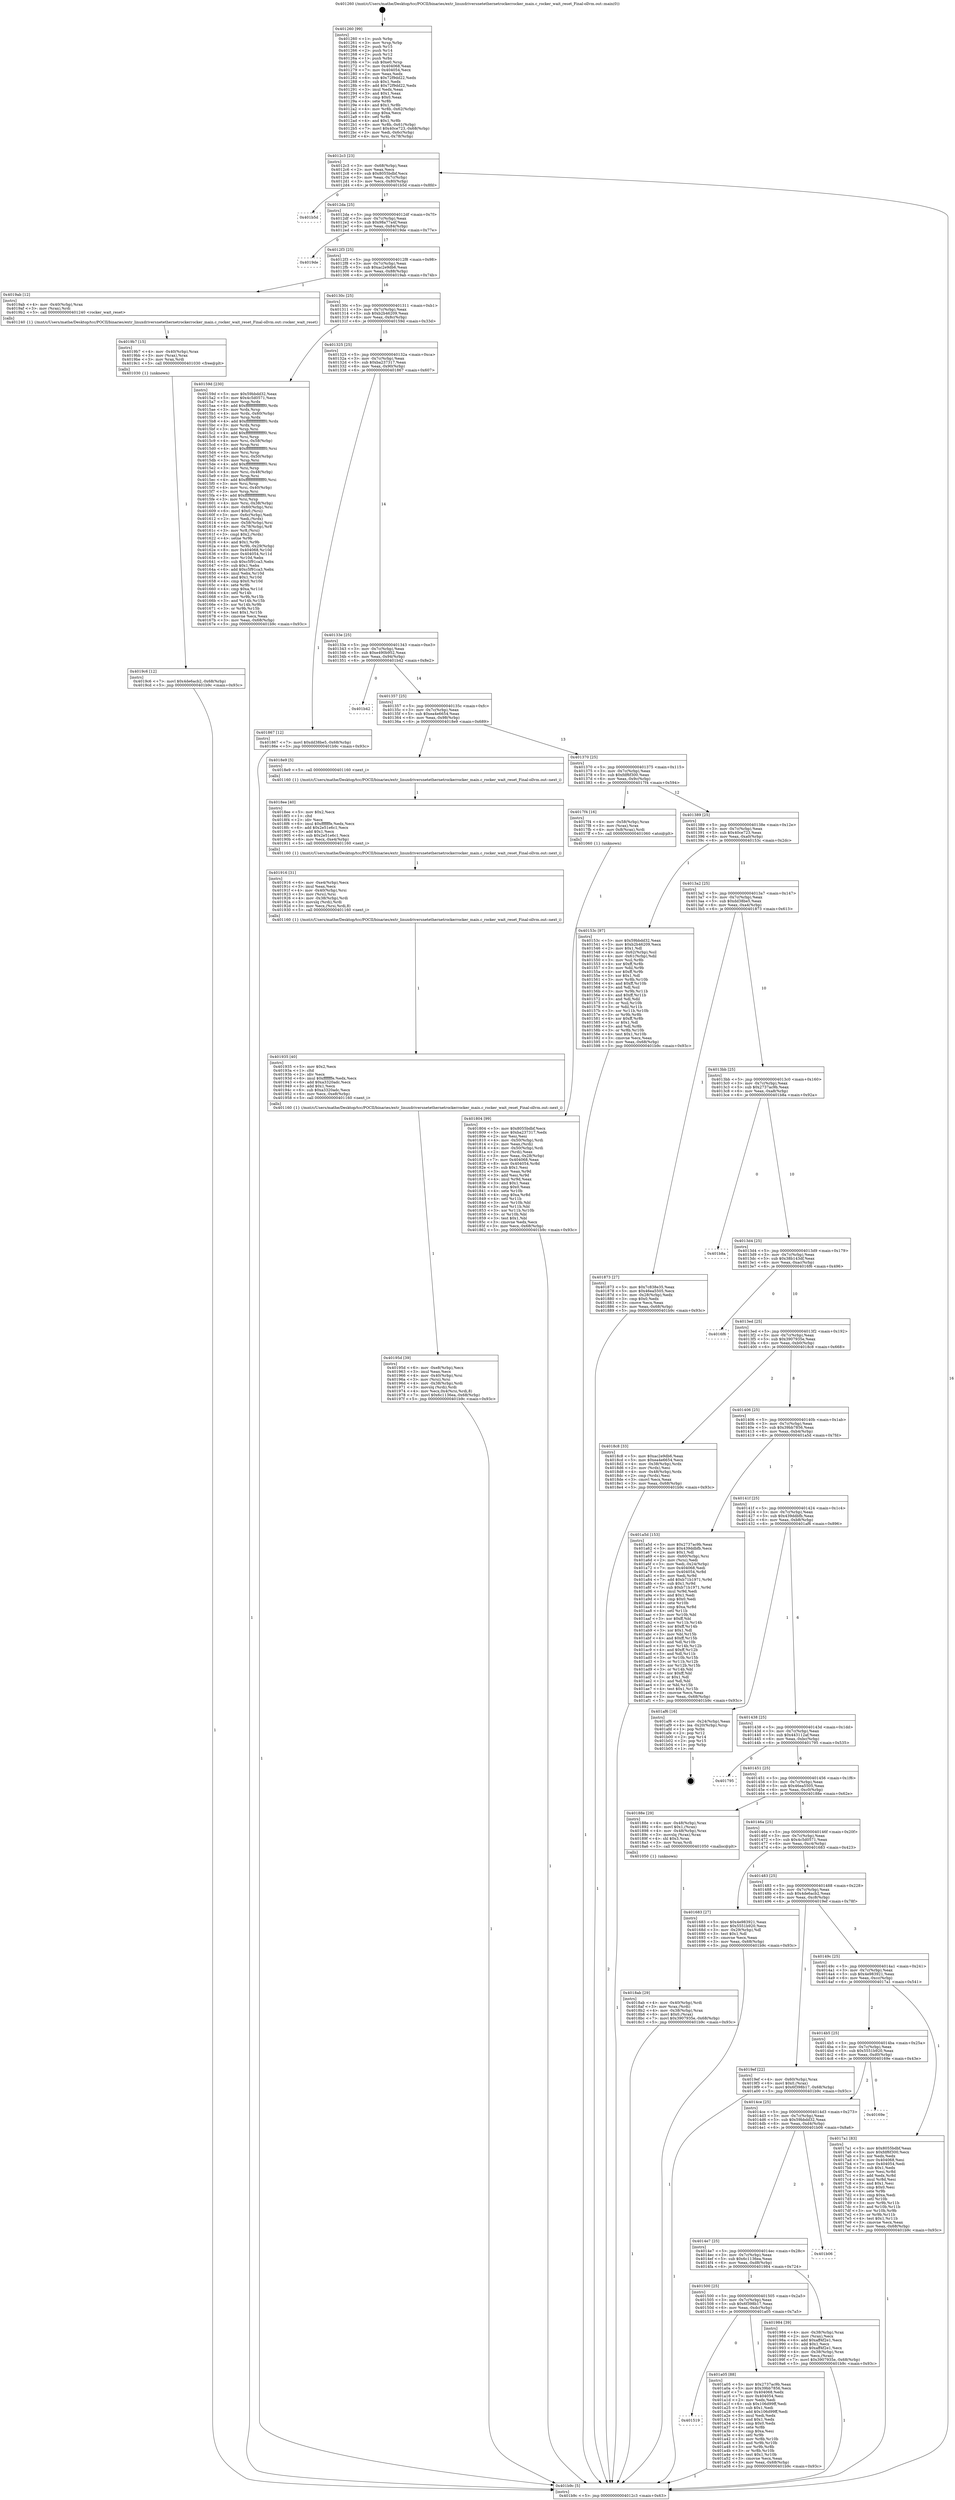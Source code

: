 digraph "0x401260" {
  label = "0x401260 (/mnt/c/Users/mathe/Desktop/tcc/POCII/binaries/extr_linuxdriversnetethernetrockerrocker_main.c_rocker_wait_reset_Final-ollvm.out::main(0))"
  labelloc = "t"
  node[shape=record]

  Entry [label="",width=0.3,height=0.3,shape=circle,fillcolor=black,style=filled]
  "0x4012c3" [label="{
     0x4012c3 [23]\l
     | [instrs]\l
     &nbsp;&nbsp;0x4012c3 \<+3\>: mov -0x68(%rbp),%eax\l
     &nbsp;&nbsp;0x4012c6 \<+2\>: mov %eax,%ecx\l
     &nbsp;&nbsp;0x4012c8 \<+6\>: sub $0x8055bdbf,%ecx\l
     &nbsp;&nbsp;0x4012ce \<+3\>: mov %eax,-0x7c(%rbp)\l
     &nbsp;&nbsp;0x4012d1 \<+3\>: mov %ecx,-0x80(%rbp)\l
     &nbsp;&nbsp;0x4012d4 \<+6\>: je 0000000000401b5d \<main+0x8fd\>\l
  }"]
  "0x401b5d" [label="{
     0x401b5d\l
  }", style=dashed]
  "0x4012da" [label="{
     0x4012da [25]\l
     | [instrs]\l
     &nbsp;&nbsp;0x4012da \<+5\>: jmp 00000000004012df \<main+0x7f\>\l
     &nbsp;&nbsp;0x4012df \<+3\>: mov -0x7c(%rbp),%eax\l
     &nbsp;&nbsp;0x4012e2 \<+5\>: sub $0x98a77a4f,%eax\l
     &nbsp;&nbsp;0x4012e7 \<+6\>: mov %eax,-0x84(%rbp)\l
     &nbsp;&nbsp;0x4012ed \<+6\>: je 00000000004019de \<main+0x77e\>\l
  }"]
  Exit [label="",width=0.3,height=0.3,shape=circle,fillcolor=black,style=filled,peripheries=2]
  "0x4019de" [label="{
     0x4019de\l
  }", style=dashed]
  "0x4012f3" [label="{
     0x4012f3 [25]\l
     | [instrs]\l
     &nbsp;&nbsp;0x4012f3 \<+5\>: jmp 00000000004012f8 \<main+0x98\>\l
     &nbsp;&nbsp;0x4012f8 \<+3\>: mov -0x7c(%rbp),%eax\l
     &nbsp;&nbsp;0x4012fb \<+5\>: sub $0xac2e9db6,%eax\l
     &nbsp;&nbsp;0x401300 \<+6\>: mov %eax,-0x88(%rbp)\l
     &nbsp;&nbsp;0x401306 \<+6\>: je 00000000004019ab \<main+0x74b\>\l
  }"]
  "0x401519" [label="{
     0x401519\l
  }", style=dashed]
  "0x4019ab" [label="{
     0x4019ab [12]\l
     | [instrs]\l
     &nbsp;&nbsp;0x4019ab \<+4\>: mov -0x40(%rbp),%rax\l
     &nbsp;&nbsp;0x4019af \<+3\>: mov (%rax),%rdi\l
     &nbsp;&nbsp;0x4019b2 \<+5\>: call 0000000000401240 \<rocker_wait_reset\>\l
     | [calls]\l
     &nbsp;&nbsp;0x401240 \{1\} (/mnt/c/Users/mathe/Desktop/tcc/POCII/binaries/extr_linuxdriversnetethernetrockerrocker_main.c_rocker_wait_reset_Final-ollvm.out::rocker_wait_reset)\l
  }"]
  "0x40130c" [label="{
     0x40130c [25]\l
     | [instrs]\l
     &nbsp;&nbsp;0x40130c \<+5\>: jmp 0000000000401311 \<main+0xb1\>\l
     &nbsp;&nbsp;0x401311 \<+3\>: mov -0x7c(%rbp),%eax\l
     &nbsp;&nbsp;0x401314 \<+5\>: sub $0xb2b46209,%eax\l
     &nbsp;&nbsp;0x401319 \<+6\>: mov %eax,-0x8c(%rbp)\l
     &nbsp;&nbsp;0x40131f \<+6\>: je 000000000040159d \<main+0x33d\>\l
  }"]
  "0x401a05" [label="{
     0x401a05 [88]\l
     | [instrs]\l
     &nbsp;&nbsp;0x401a05 \<+5\>: mov $0x2737ac9b,%eax\l
     &nbsp;&nbsp;0x401a0a \<+5\>: mov $0x39bb7856,%ecx\l
     &nbsp;&nbsp;0x401a0f \<+7\>: mov 0x404068,%edx\l
     &nbsp;&nbsp;0x401a16 \<+7\>: mov 0x404054,%esi\l
     &nbsp;&nbsp;0x401a1d \<+2\>: mov %edx,%edi\l
     &nbsp;&nbsp;0x401a1f \<+6\>: sub $0x106d99ff,%edi\l
     &nbsp;&nbsp;0x401a25 \<+3\>: sub $0x1,%edi\l
     &nbsp;&nbsp;0x401a28 \<+6\>: add $0x106d99ff,%edi\l
     &nbsp;&nbsp;0x401a2e \<+3\>: imul %edi,%edx\l
     &nbsp;&nbsp;0x401a31 \<+3\>: and $0x1,%edx\l
     &nbsp;&nbsp;0x401a34 \<+3\>: cmp $0x0,%edx\l
     &nbsp;&nbsp;0x401a37 \<+4\>: sete %r8b\l
     &nbsp;&nbsp;0x401a3b \<+3\>: cmp $0xa,%esi\l
     &nbsp;&nbsp;0x401a3e \<+4\>: setl %r9b\l
     &nbsp;&nbsp;0x401a42 \<+3\>: mov %r8b,%r10b\l
     &nbsp;&nbsp;0x401a45 \<+3\>: and %r9b,%r10b\l
     &nbsp;&nbsp;0x401a48 \<+3\>: xor %r9b,%r8b\l
     &nbsp;&nbsp;0x401a4b \<+3\>: or %r8b,%r10b\l
     &nbsp;&nbsp;0x401a4e \<+4\>: test $0x1,%r10b\l
     &nbsp;&nbsp;0x401a52 \<+3\>: cmovne %ecx,%eax\l
     &nbsp;&nbsp;0x401a55 \<+3\>: mov %eax,-0x68(%rbp)\l
     &nbsp;&nbsp;0x401a58 \<+5\>: jmp 0000000000401b9c \<main+0x93c\>\l
  }"]
  "0x40159d" [label="{
     0x40159d [230]\l
     | [instrs]\l
     &nbsp;&nbsp;0x40159d \<+5\>: mov $0x59bbdd32,%eax\l
     &nbsp;&nbsp;0x4015a2 \<+5\>: mov $0x4c5d0571,%ecx\l
     &nbsp;&nbsp;0x4015a7 \<+3\>: mov %rsp,%rdx\l
     &nbsp;&nbsp;0x4015aa \<+4\>: add $0xfffffffffffffff0,%rdx\l
     &nbsp;&nbsp;0x4015ae \<+3\>: mov %rdx,%rsp\l
     &nbsp;&nbsp;0x4015b1 \<+4\>: mov %rdx,-0x60(%rbp)\l
     &nbsp;&nbsp;0x4015b5 \<+3\>: mov %rsp,%rdx\l
     &nbsp;&nbsp;0x4015b8 \<+4\>: add $0xfffffffffffffff0,%rdx\l
     &nbsp;&nbsp;0x4015bc \<+3\>: mov %rdx,%rsp\l
     &nbsp;&nbsp;0x4015bf \<+3\>: mov %rsp,%rsi\l
     &nbsp;&nbsp;0x4015c2 \<+4\>: add $0xfffffffffffffff0,%rsi\l
     &nbsp;&nbsp;0x4015c6 \<+3\>: mov %rsi,%rsp\l
     &nbsp;&nbsp;0x4015c9 \<+4\>: mov %rsi,-0x58(%rbp)\l
     &nbsp;&nbsp;0x4015cd \<+3\>: mov %rsp,%rsi\l
     &nbsp;&nbsp;0x4015d0 \<+4\>: add $0xfffffffffffffff0,%rsi\l
     &nbsp;&nbsp;0x4015d4 \<+3\>: mov %rsi,%rsp\l
     &nbsp;&nbsp;0x4015d7 \<+4\>: mov %rsi,-0x50(%rbp)\l
     &nbsp;&nbsp;0x4015db \<+3\>: mov %rsp,%rsi\l
     &nbsp;&nbsp;0x4015de \<+4\>: add $0xfffffffffffffff0,%rsi\l
     &nbsp;&nbsp;0x4015e2 \<+3\>: mov %rsi,%rsp\l
     &nbsp;&nbsp;0x4015e5 \<+4\>: mov %rsi,-0x48(%rbp)\l
     &nbsp;&nbsp;0x4015e9 \<+3\>: mov %rsp,%rsi\l
     &nbsp;&nbsp;0x4015ec \<+4\>: add $0xfffffffffffffff0,%rsi\l
     &nbsp;&nbsp;0x4015f0 \<+3\>: mov %rsi,%rsp\l
     &nbsp;&nbsp;0x4015f3 \<+4\>: mov %rsi,-0x40(%rbp)\l
     &nbsp;&nbsp;0x4015f7 \<+3\>: mov %rsp,%rsi\l
     &nbsp;&nbsp;0x4015fa \<+4\>: add $0xfffffffffffffff0,%rsi\l
     &nbsp;&nbsp;0x4015fe \<+3\>: mov %rsi,%rsp\l
     &nbsp;&nbsp;0x401601 \<+4\>: mov %rsi,-0x38(%rbp)\l
     &nbsp;&nbsp;0x401605 \<+4\>: mov -0x60(%rbp),%rsi\l
     &nbsp;&nbsp;0x401609 \<+6\>: movl $0x0,(%rsi)\l
     &nbsp;&nbsp;0x40160f \<+3\>: mov -0x6c(%rbp),%edi\l
     &nbsp;&nbsp;0x401612 \<+2\>: mov %edi,(%rdx)\l
     &nbsp;&nbsp;0x401614 \<+4\>: mov -0x58(%rbp),%rsi\l
     &nbsp;&nbsp;0x401618 \<+4\>: mov -0x78(%rbp),%r8\l
     &nbsp;&nbsp;0x40161c \<+3\>: mov %r8,(%rsi)\l
     &nbsp;&nbsp;0x40161f \<+3\>: cmpl $0x2,(%rdx)\l
     &nbsp;&nbsp;0x401622 \<+4\>: setne %r9b\l
     &nbsp;&nbsp;0x401626 \<+4\>: and $0x1,%r9b\l
     &nbsp;&nbsp;0x40162a \<+4\>: mov %r9b,-0x29(%rbp)\l
     &nbsp;&nbsp;0x40162e \<+8\>: mov 0x404068,%r10d\l
     &nbsp;&nbsp;0x401636 \<+8\>: mov 0x404054,%r11d\l
     &nbsp;&nbsp;0x40163e \<+3\>: mov %r10d,%ebx\l
     &nbsp;&nbsp;0x401641 \<+6\>: sub $0xc5f91ca3,%ebx\l
     &nbsp;&nbsp;0x401647 \<+3\>: sub $0x1,%ebx\l
     &nbsp;&nbsp;0x40164a \<+6\>: add $0xc5f91ca3,%ebx\l
     &nbsp;&nbsp;0x401650 \<+4\>: imul %ebx,%r10d\l
     &nbsp;&nbsp;0x401654 \<+4\>: and $0x1,%r10d\l
     &nbsp;&nbsp;0x401658 \<+4\>: cmp $0x0,%r10d\l
     &nbsp;&nbsp;0x40165c \<+4\>: sete %r9b\l
     &nbsp;&nbsp;0x401660 \<+4\>: cmp $0xa,%r11d\l
     &nbsp;&nbsp;0x401664 \<+4\>: setl %r14b\l
     &nbsp;&nbsp;0x401668 \<+3\>: mov %r9b,%r15b\l
     &nbsp;&nbsp;0x40166b \<+3\>: and %r14b,%r15b\l
     &nbsp;&nbsp;0x40166e \<+3\>: xor %r14b,%r9b\l
     &nbsp;&nbsp;0x401671 \<+3\>: or %r9b,%r15b\l
     &nbsp;&nbsp;0x401674 \<+4\>: test $0x1,%r15b\l
     &nbsp;&nbsp;0x401678 \<+3\>: cmovne %ecx,%eax\l
     &nbsp;&nbsp;0x40167b \<+3\>: mov %eax,-0x68(%rbp)\l
     &nbsp;&nbsp;0x40167e \<+5\>: jmp 0000000000401b9c \<main+0x93c\>\l
  }"]
  "0x401325" [label="{
     0x401325 [25]\l
     | [instrs]\l
     &nbsp;&nbsp;0x401325 \<+5\>: jmp 000000000040132a \<main+0xca\>\l
     &nbsp;&nbsp;0x40132a \<+3\>: mov -0x7c(%rbp),%eax\l
     &nbsp;&nbsp;0x40132d \<+5\>: sub $0xba237317,%eax\l
     &nbsp;&nbsp;0x401332 \<+6\>: mov %eax,-0x90(%rbp)\l
     &nbsp;&nbsp;0x401338 \<+6\>: je 0000000000401867 \<main+0x607\>\l
  }"]
  "0x4019c6" [label="{
     0x4019c6 [12]\l
     | [instrs]\l
     &nbsp;&nbsp;0x4019c6 \<+7\>: movl $0x4de6acb2,-0x68(%rbp)\l
     &nbsp;&nbsp;0x4019cd \<+5\>: jmp 0000000000401b9c \<main+0x93c\>\l
  }"]
  "0x401867" [label="{
     0x401867 [12]\l
     | [instrs]\l
     &nbsp;&nbsp;0x401867 \<+7\>: movl $0xdd38be5,-0x68(%rbp)\l
     &nbsp;&nbsp;0x40186e \<+5\>: jmp 0000000000401b9c \<main+0x93c\>\l
  }"]
  "0x40133e" [label="{
     0x40133e [25]\l
     | [instrs]\l
     &nbsp;&nbsp;0x40133e \<+5\>: jmp 0000000000401343 \<main+0xe3\>\l
     &nbsp;&nbsp;0x401343 \<+3\>: mov -0x7c(%rbp),%eax\l
     &nbsp;&nbsp;0x401346 \<+5\>: sub $0xe490b952,%eax\l
     &nbsp;&nbsp;0x40134b \<+6\>: mov %eax,-0x94(%rbp)\l
     &nbsp;&nbsp;0x401351 \<+6\>: je 0000000000401b42 \<main+0x8e2\>\l
  }"]
  "0x4019b7" [label="{
     0x4019b7 [15]\l
     | [instrs]\l
     &nbsp;&nbsp;0x4019b7 \<+4\>: mov -0x40(%rbp),%rax\l
     &nbsp;&nbsp;0x4019bb \<+3\>: mov (%rax),%rax\l
     &nbsp;&nbsp;0x4019be \<+3\>: mov %rax,%rdi\l
     &nbsp;&nbsp;0x4019c1 \<+5\>: call 0000000000401030 \<free@plt\>\l
     | [calls]\l
     &nbsp;&nbsp;0x401030 \{1\} (unknown)\l
  }"]
  "0x401b42" [label="{
     0x401b42\l
  }", style=dashed]
  "0x401357" [label="{
     0x401357 [25]\l
     | [instrs]\l
     &nbsp;&nbsp;0x401357 \<+5\>: jmp 000000000040135c \<main+0xfc\>\l
     &nbsp;&nbsp;0x40135c \<+3\>: mov -0x7c(%rbp),%eax\l
     &nbsp;&nbsp;0x40135f \<+5\>: sub $0xea4e6654,%eax\l
     &nbsp;&nbsp;0x401364 \<+6\>: mov %eax,-0x98(%rbp)\l
     &nbsp;&nbsp;0x40136a \<+6\>: je 00000000004018e9 \<main+0x689\>\l
  }"]
  "0x401500" [label="{
     0x401500 [25]\l
     | [instrs]\l
     &nbsp;&nbsp;0x401500 \<+5\>: jmp 0000000000401505 \<main+0x2a5\>\l
     &nbsp;&nbsp;0x401505 \<+3\>: mov -0x7c(%rbp),%eax\l
     &nbsp;&nbsp;0x401508 \<+5\>: sub $0x6f398b17,%eax\l
     &nbsp;&nbsp;0x40150d \<+6\>: mov %eax,-0xdc(%rbp)\l
     &nbsp;&nbsp;0x401513 \<+6\>: je 0000000000401a05 \<main+0x7a5\>\l
  }"]
  "0x4018e9" [label="{
     0x4018e9 [5]\l
     | [instrs]\l
     &nbsp;&nbsp;0x4018e9 \<+5\>: call 0000000000401160 \<next_i\>\l
     | [calls]\l
     &nbsp;&nbsp;0x401160 \{1\} (/mnt/c/Users/mathe/Desktop/tcc/POCII/binaries/extr_linuxdriversnetethernetrockerrocker_main.c_rocker_wait_reset_Final-ollvm.out::next_i)\l
  }"]
  "0x401370" [label="{
     0x401370 [25]\l
     | [instrs]\l
     &nbsp;&nbsp;0x401370 \<+5\>: jmp 0000000000401375 \<main+0x115\>\l
     &nbsp;&nbsp;0x401375 \<+3\>: mov -0x7c(%rbp),%eax\l
     &nbsp;&nbsp;0x401378 \<+5\>: sub $0xfdf6f300,%eax\l
     &nbsp;&nbsp;0x40137d \<+6\>: mov %eax,-0x9c(%rbp)\l
     &nbsp;&nbsp;0x401383 \<+6\>: je 00000000004017f4 \<main+0x594\>\l
  }"]
  "0x401984" [label="{
     0x401984 [39]\l
     | [instrs]\l
     &nbsp;&nbsp;0x401984 \<+4\>: mov -0x38(%rbp),%rax\l
     &nbsp;&nbsp;0x401988 \<+2\>: mov (%rax),%ecx\l
     &nbsp;&nbsp;0x40198a \<+6\>: add $0xaff4f2e1,%ecx\l
     &nbsp;&nbsp;0x401990 \<+3\>: add $0x1,%ecx\l
     &nbsp;&nbsp;0x401993 \<+6\>: sub $0xaff4f2e1,%ecx\l
     &nbsp;&nbsp;0x401999 \<+4\>: mov -0x38(%rbp),%rax\l
     &nbsp;&nbsp;0x40199d \<+2\>: mov %ecx,(%rax)\l
     &nbsp;&nbsp;0x40199f \<+7\>: movl $0x3907935e,-0x68(%rbp)\l
     &nbsp;&nbsp;0x4019a6 \<+5\>: jmp 0000000000401b9c \<main+0x93c\>\l
  }"]
  "0x4017f4" [label="{
     0x4017f4 [16]\l
     | [instrs]\l
     &nbsp;&nbsp;0x4017f4 \<+4\>: mov -0x58(%rbp),%rax\l
     &nbsp;&nbsp;0x4017f8 \<+3\>: mov (%rax),%rax\l
     &nbsp;&nbsp;0x4017fb \<+4\>: mov 0x8(%rax),%rdi\l
     &nbsp;&nbsp;0x4017ff \<+5\>: call 0000000000401060 \<atoi@plt\>\l
     | [calls]\l
     &nbsp;&nbsp;0x401060 \{1\} (unknown)\l
  }"]
  "0x401389" [label="{
     0x401389 [25]\l
     | [instrs]\l
     &nbsp;&nbsp;0x401389 \<+5\>: jmp 000000000040138e \<main+0x12e\>\l
     &nbsp;&nbsp;0x40138e \<+3\>: mov -0x7c(%rbp),%eax\l
     &nbsp;&nbsp;0x401391 \<+5\>: sub $0x40ce723,%eax\l
     &nbsp;&nbsp;0x401396 \<+6\>: mov %eax,-0xa0(%rbp)\l
     &nbsp;&nbsp;0x40139c \<+6\>: je 000000000040153c \<main+0x2dc\>\l
  }"]
  "0x4014e7" [label="{
     0x4014e7 [25]\l
     | [instrs]\l
     &nbsp;&nbsp;0x4014e7 \<+5\>: jmp 00000000004014ec \<main+0x28c\>\l
     &nbsp;&nbsp;0x4014ec \<+3\>: mov -0x7c(%rbp),%eax\l
     &nbsp;&nbsp;0x4014ef \<+5\>: sub $0x6c1136ea,%eax\l
     &nbsp;&nbsp;0x4014f4 \<+6\>: mov %eax,-0xd8(%rbp)\l
     &nbsp;&nbsp;0x4014fa \<+6\>: je 0000000000401984 \<main+0x724\>\l
  }"]
  "0x40153c" [label="{
     0x40153c [97]\l
     | [instrs]\l
     &nbsp;&nbsp;0x40153c \<+5\>: mov $0x59bbdd32,%eax\l
     &nbsp;&nbsp;0x401541 \<+5\>: mov $0xb2b46209,%ecx\l
     &nbsp;&nbsp;0x401546 \<+2\>: mov $0x1,%dl\l
     &nbsp;&nbsp;0x401548 \<+4\>: mov -0x62(%rbp),%sil\l
     &nbsp;&nbsp;0x40154c \<+4\>: mov -0x61(%rbp),%dil\l
     &nbsp;&nbsp;0x401550 \<+3\>: mov %sil,%r8b\l
     &nbsp;&nbsp;0x401553 \<+4\>: xor $0xff,%r8b\l
     &nbsp;&nbsp;0x401557 \<+3\>: mov %dil,%r9b\l
     &nbsp;&nbsp;0x40155a \<+4\>: xor $0xff,%r9b\l
     &nbsp;&nbsp;0x40155e \<+3\>: xor $0x1,%dl\l
     &nbsp;&nbsp;0x401561 \<+3\>: mov %r8b,%r10b\l
     &nbsp;&nbsp;0x401564 \<+4\>: and $0xff,%r10b\l
     &nbsp;&nbsp;0x401568 \<+3\>: and %dl,%sil\l
     &nbsp;&nbsp;0x40156b \<+3\>: mov %r9b,%r11b\l
     &nbsp;&nbsp;0x40156e \<+4\>: and $0xff,%r11b\l
     &nbsp;&nbsp;0x401572 \<+3\>: and %dl,%dil\l
     &nbsp;&nbsp;0x401575 \<+3\>: or %sil,%r10b\l
     &nbsp;&nbsp;0x401578 \<+3\>: or %dil,%r11b\l
     &nbsp;&nbsp;0x40157b \<+3\>: xor %r11b,%r10b\l
     &nbsp;&nbsp;0x40157e \<+3\>: or %r9b,%r8b\l
     &nbsp;&nbsp;0x401581 \<+4\>: xor $0xff,%r8b\l
     &nbsp;&nbsp;0x401585 \<+3\>: or $0x1,%dl\l
     &nbsp;&nbsp;0x401588 \<+3\>: and %dl,%r8b\l
     &nbsp;&nbsp;0x40158b \<+3\>: or %r8b,%r10b\l
     &nbsp;&nbsp;0x40158e \<+4\>: test $0x1,%r10b\l
     &nbsp;&nbsp;0x401592 \<+3\>: cmovne %ecx,%eax\l
     &nbsp;&nbsp;0x401595 \<+3\>: mov %eax,-0x68(%rbp)\l
     &nbsp;&nbsp;0x401598 \<+5\>: jmp 0000000000401b9c \<main+0x93c\>\l
  }"]
  "0x4013a2" [label="{
     0x4013a2 [25]\l
     | [instrs]\l
     &nbsp;&nbsp;0x4013a2 \<+5\>: jmp 00000000004013a7 \<main+0x147\>\l
     &nbsp;&nbsp;0x4013a7 \<+3\>: mov -0x7c(%rbp),%eax\l
     &nbsp;&nbsp;0x4013aa \<+5\>: sub $0xdd38be5,%eax\l
     &nbsp;&nbsp;0x4013af \<+6\>: mov %eax,-0xa4(%rbp)\l
     &nbsp;&nbsp;0x4013b5 \<+6\>: je 0000000000401873 \<main+0x613\>\l
  }"]
  "0x401b9c" [label="{
     0x401b9c [5]\l
     | [instrs]\l
     &nbsp;&nbsp;0x401b9c \<+5\>: jmp 00000000004012c3 \<main+0x63\>\l
  }"]
  "0x401260" [label="{
     0x401260 [99]\l
     | [instrs]\l
     &nbsp;&nbsp;0x401260 \<+1\>: push %rbp\l
     &nbsp;&nbsp;0x401261 \<+3\>: mov %rsp,%rbp\l
     &nbsp;&nbsp;0x401264 \<+2\>: push %r15\l
     &nbsp;&nbsp;0x401266 \<+2\>: push %r14\l
     &nbsp;&nbsp;0x401268 \<+2\>: push %r12\l
     &nbsp;&nbsp;0x40126a \<+1\>: push %rbx\l
     &nbsp;&nbsp;0x40126b \<+7\>: sub $0xe0,%rsp\l
     &nbsp;&nbsp;0x401272 \<+7\>: mov 0x404068,%eax\l
     &nbsp;&nbsp;0x401279 \<+7\>: mov 0x404054,%ecx\l
     &nbsp;&nbsp;0x401280 \<+2\>: mov %eax,%edx\l
     &nbsp;&nbsp;0x401282 \<+6\>: sub $0x72f9dd22,%edx\l
     &nbsp;&nbsp;0x401288 \<+3\>: sub $0x1,%edx\l
     &nbsp;&nbsp;0x40128b \<+6\>: add $0x72f9dd22,%edx\l
     &nbsp;&nbsp;0x401291 \<+3\>: imul %edx,%eax\l
     &nbsp;&nbsp;0x401294 \<+3\>: and $0x1,%eax\l
     &nbsp;&nbsp;0x401297 \<+3\>: cmp $0x0,%eax\l
     &nbsp;&nbsp;0x40129a \<+4\>: sete %r8b\l
     &nbsp;&nbsp;0x40129e \<+4\>: and $0x1,%r8b\l
     &nbsp;&nbsp;0x4012a2 \<+4\>: mov %r8b,-0x62(%rbp)\l
     &nbsp;&nbsp;0x4012a6 \<+3\>: cmp $0xa,%ecx\l
     &nbsp;&nbsp;0x4012a9 \<+4\>: setl %r8b\l
     &nbsp;&nbsp;0x4012ad \<+4\>: and $0x1,%r8b\l
     &nbsp;&nbsp;0x4012b1 \<+4\>: mov %r8b,-0x61(%rbp)\l
     &nbsp;&nbsp;0x4012b5 \<+7\>: movl $0x40ce723,-0x68(%rbp)\l
     &nbsp;&nbsp;0x4012bc \<+3\>: mov %edi,-0x6c(%rbp)\l
     &nbsp;&nbsp;0x4012bf \<+4\>: mov %rsi,-0x78(%rbp)\l
  }"]
  "0x401b06" [label="{
     0x401b06\l
  }", style=dashed]
  "0x401873" [label="{
     0x401873 [27]\l
     | [instrs]\l
     &nbsp;&nbsp;0x401873 \<+5\>: mov $0x7c838e35,%eax\l
     &nbsp;&nbsp;0x401878 \<+5\>: mov $0x46ea5505,%ecx\l
     &nbsp;&nbsp;0x40187d \<+3\>: mov -0x28(%rbp),%edx\l
     &nbsp;&nbsp;0x401880 \<+3\>: cmp $0x0,%edx\l
     &nbsp;&nbsp;0x401883 \<+3\>: cmove %ecx,%eax\l
     &nbsp;&nbsp;0x401886 \<+3\>: mov %eax,-0x68(%rbp)\l
     &nbsp;&nbsp;0x401889 \<+5\>: jmp 0000000000401b9c \<main+0x93c\>\l
  }"]
  "0x4013bb" [label="{
     0x4013bb [25]\l
     | [instrs]\l
     &nbsp;&nbsp;0x4013bb \<+5\>: jmp 00000000004013c0 \<main+0x160\>\l
     &nbsp;&nbsp;0x4013c0 \<+3\>: mov -0x7c(%rbp),%eax\l
     &nbsp;&nbsp;0x4013c3 \<+5\>: sub $0x2737ac9b,%eax\l
     &nbsp;&nbsp;0x4013c8 \<+6\>: mov %eax,-0xa8(%rbp)\l
     &nbsp;&nbsp;0x4013ce \<+6\>: je 0000000000401b8a \<main+0x92a\>\l
  }"]
  "0x4014ce" [label="{
     0x4014ce [25]\l
     | [instrs]\l
     &nbsp;&nbsp;0x4014ce \<+5\>: jmp 00000000004014d3 \<main+0x273\>\l
     &nbsp;&nbsp;0x4014d3 \<+3\>: mov -0x7c(%rbp),%eax\l
     &nbsp;&nbsp;0x4014d6 \<+5\>: sub $0x59bbdd32,%eax\l
     &nbsp;&nbsp;0x4014db \<+6\>: mov %eax,-0xd4(%rbp)\l
     &nbsp;&nbsp;0x4014e1 \<+6\>: je 0000000000401b06 \<main+0x8a6\>\l
  }"]
  "0x401b8a" [label="{
     0x401b8a\l
  }", style=dashed]
  "0x4013d4" [label="{
     0x4013d4 [25]\l
     | [instrs]\l
     &nbsp;&nbsp;0x4013d4 \<+5\>: jmp 00000000004013d9 \<main+0x179\>\l
     &nbsp;&nbsp;0x4013d9 \<+3\>: mov -0x7c(%rbp),%eax\l
     &nbsp;&nbsp;0x4013dc \<+5\>: sub $0x38b143df,%eax\l
     &nbsp;&nbsp;0x4013e1 \<+6\>: mov %eax,-0xac(%rbp)\l
     &nbsp;&nbsp;0x4013e7 \<+6\>: je 00000000004016f6 \<main+0x496\>\l
  }"]
  "0x40169e" [label="{
     0x40169e\l
  }", style=dashed]
  "0x4016f6" [label="{
     0x4016f6\l
  }", style=dashed]
  "0x4013ed" [label="{
     0x4013ed [25]\l
     | [instrs]\l
     &nbsp;&nbsp;0x4013ed \<+5\>: jmp 00000000004013f2 \<main+0x192\>\l
     &nbsp;&nbsp;0x4013f2 \<+3\>: mov -0x7c(%rbp),%eax\l
     &nbsp;&nbsp;0x4013f5 \<+5\>: sub $0x3907935e,%eax\l
     &nbsp;&nbsp;0x4013fa \<+6\>: mov %eax,-0xb0(%rbp)\l
     &nbsp;&nbsp;0x401400 \<+6\>: je 00000000004018c8 \<main+0x668\>\l
  }"]
  "0x40195d" [label="{
     0x40195d [39]\l
     | [instrs]\l
     &nbsp;&nbsp;0x40195d \<+6\>: mov -0xe8(%rbp),%ecx\l
     &nbsp;&nbsp;0x401963 \<+3\>: imul %eax,%ecx\l
     &nbsp;&nbsp;0x401966 \<+4\>: mov -0x40(%rbp),%rsi\l
     &nbsp;&nbsp;0x40196a \<+3\>: mov (%rsi),%rsi\l
     &nbsp;&nbsp;0x40196d \<+4\>: mov -0x38(%rbp),%rdi\l
     &nbsp;&nbsp;0x401971 \<+3\>: movslq (%rdi),%rdi\l
     &nbsp;&nbsp;0x401974 \<+4\>: mov %ecx,0x4(%rsi,%rdi,8)\l
     &nbsp;&nbsp;0x401978 \<+7\>: movl $0x6c1136ea,-0x68(%rbp)\l
     &nbsp;&nbsp;0x40197f \<+5\>: jmp 0000000000401b9c \<main+0x93c\>\l
  }"]
  "0x4018c8" [label="{
     0x4018c8 [33]\l
     | [instrs]\l
     &nbsp;&nbsp;0x4018c8 \<+5\>: mov $0xac2e9db6,%eax\l
     &nbsp;&nbsp;0x4018cd \<+5\>: mov $0xea4e6654,%ecx\l
     &nbsp;&nbsp;0x4018d2 \<+4\>: mov -0x38(%rbp),%rdx\l
     &nbsp;&nbsp;0x4018d6 \<+2\>: mov (%rdx),%esi\l
     &nbsp;&nbsp;0x4018d8 \<+4\>: mov -0x48(%rbp),%rdx\l
     &nbsp;&nbsp;0x4018dc \<+2\>: cmp (%rdx),%esi\l
     &nbsp;&nbsp;0x4018de \<+3\>: cmovl %ecx,%eax\l
     &nbsp;&nbsp;0x4018e1 \<+3\>: mov %eax,-0x68(%rbp)\l
     &nbsp;&nbsp;0x4018e4 \<+5\>: jmp 0000000000401b9c \<main+0x93c\>\l
  }"]
  "0x401406" [label="{
     0x401406 [25]\l
     | [instrs]\l
     &nbsp;&nbsp;0x401406 \<+5\>: jmp 000000000040140b \<main+0x1ab\>\l
     &nbsp;&nbsp;0x40140b \<+3\>: mov -0x7c(%rbp),%eax\l
     &nbsp;&nbsp;0x40140e \<+5\>: sub $0x39bb7856,%eax\l
     &nbsp;&nbsp;0x401413 \<+6\>: mov %eax,-0xb4(%rbp)\l
     &nbsp;&nbsp;0x401419 \<+6\>: je 0000000000401a5d \<main+0x7fd\>\l
  }"]
  "0x401935" [label="{
     0x401935 [40]\l
     | [instrs]\l
     &nbsp;&nbsp;0x401935 \<+5\>: mov $0x2,%ecx\l
     &nbsp;&nbsp;0x40193a \<+1\>: cltd\l
     &nbsp;&nbsp;0x40193b \<+2\>: idiv %ecx\l
     &nbsp;&nbsp;0x40193d \<+6\>: imul $0xfffffffe,%edx,%ecx\l
     &nbsp;&nbsp;0x401943 \<+6\>: add $0xa3320adc,%ecx\l
     &nbsp;&nbsp;0x401949 \<+3\>: add $0x1,%ecx\l
     &nbsp;&nbsp;0x40194c \<+6\>: sub $0xa3320adc,%ecx\l
     &nbsp;&nbsp;0x401952 \<+6\>: mov %ecx,-0xe8(%rbp)\l
     &nbsp;&nbsp;0x401958 \<+5\>: call 0000000000401160 \<next_i\>\l
     | [calls]\l
     &nbsp;&nbsp;0x401160 \{1\} (/mnt/c/Users/mathe/Desktop/tcc/POCII/binaries/extr_linuxdriversnetethernetrockerrocker_main.c_rocker_wait_reset_Final-ollvm.out::next_i)\l
  }"]
  "0x401a5d" [label="{
     0x401a5d [153]\l
     | [instrs]\l
     &nbsp;&nbsp;0x401a5d \<+5\>: mov $0x2737ac9b,%eax\l
     &nbsp;&nbsp;0x401a62 \<+5\>: mov $0x439ddbfb,%ecx\l
     &nbsp;&nbsp;0x401a67 \<+2\>: mov $0x1,%dl\l
     &nbsp;&nbsp;0x401a69 \<+4\>: mov -0x60(%rbp),%rsi\l
     &nbsp;&nbsp;0x401a6d \<+2\>: mov (%rsi),%edi\l
     &nbsp;&nbsp;0x401a6f \<+3\>: mov %edi,-0x24(%rbp)\l
     &nbsp;&nbsp;0x401a72 \<+7\>: mov 0x404068,%edi\l
     &nbsp;&nbsp;0x401a79 \<+8\>: mov 0x404054,%r8d\l
     &nbsp;&nbsp;0x401a81 \<+3\>: mov %edi,%r9d\l
     &nbsp;&nbsp;0x401a84 \<+7\>: add $0xb71b1971,%r9d\l
     &nbsp;&nbsp;0x401a8b \<+4\>: sub $0x1,%r9d\l
     &nbsp;&nbsp;0x401a8f \<+7\>: sub $0xb71b1971,%r9d\l
     &nbsp;&nbsp;0x401a96 \<+4\>: imul %r9d,%edi\l
     &nbsp;&nbsp;0x401a9a \<+3\>: and $0x1,%edi\l
     &nbsp;&nbsp;0x401a9d \<+3\>: cmp $0x0,%edi\l
     &nbsp;&nbsp;0x401aa0 \<+4\>: sete %r10b\l
     &nbsp;&nbsp;0x401aa4 \<+4\>: cmp $0xa,%r8d\l
     &nbsp;&nbsp;0x401aa8 \<+4\>: setl %r11b\l
     &nbsp;&nbsp;0x401aac \<+3\>: mov %r10b,%bl\l
     &nbsp;&nbsp;0x401aaf \<+3\>: xor $0xff,%bl\l
     &nbsp;&nbsp;0x401ab2 \<+3\>: mov %r11b,%r14b\l
     &nbsp;&nbsp;0x401ab5 \<+4\>: xor $0xff,%r14b\l
     &nbsp;&nbsp;0x401ab9 \<+3\>: xor $0x1,%dl\l
     &nbsp;&nbsp;0x401abc \<+3\>: mov %bl,%r15b\l
     &nbsp;&nbsp;0x401abf \<+4\>: and $0xff,%r15b\l
     &nbsp;&nbsp;0x401ac3 \<+3\>: and %dl,%r10b\l
     &nbsp;&nbsp;0x401ac6 \<+3\>: mov %r14b,%r12b\l
     &nbsp;&nbsp;0x401ac9 \<+4\>: and $0xff,%r12b\l
     &nbsp;&nbsp;0x401acd \<+3\>: and %dl,%r11b\l
     &nbsp;&nbsp;0x401ad0 \<+3\>: or %r10b,%r15b\l
     &nbsp;&nbsp;0x401ad3 \<+3\>: or %r11b,%r12b\l
     &nbsp;&nbsp;0x401ad6 \<+3\>: xor %r12b,%r15b\l
     &nbsp;&nbsp;0x401ad9 \<+3\>: or %r14b,%bl\l
     &nbsp;&nbsp;0x401adc \<+3\>: xor $0xff,%bl\l
     &nbsp;&nbsp;0x401adf \<+3\>: or $0x1,%dl\l
     &nbsp;&nbsp;0x401ae2 \<+2\>: and %dl,%bl\l
     &nbsp;&nbsp;0x401ae4 \<+3\>: or %bl,%r15b\l
     &nbsp;&nbsp;0x401ae7 \<+4\>: test $0x1,%r15b\l
     &nbsp;&nbsp;0x401aeb \<+3\>: cmovne %ecx,%eax\l
     &nbsp;&nbsp;0x401aee \<+3\>: mov %eax,-0x68(%rbp)\l
     &nbsp;&nbsp;0x401af1 \<+5\>: jmp 0000000000401b9c \<main+0x93c\>\l
  }"]
  "0x40141f" [label="{
     0x40141f [25]\l
     | [instrs]\l
     &nbsp;&nbsp;0x40141f \<+5\>: jmp 0000000000401424 \<main+0x1c4\>\l
     &nbsp;&nbsp;0x401424 \<+3\>: mov -0x7c(%rbp),%eax\l
     &nbsp;&nbsp;0x401427 \<+5\>: sub $0x439ddbfb,%eax\l
     &nbsp;&nbsp;0x40142c \<+6\>: mov %eax,-0xb8(%rbp)\l
     &nbsp;&nbsp;0x401432 \<+6\>: je 0000000000401af6 \<main+0x896\>\l
  }"]
  "0x401916" [label="{
     0x401916 [31]\l
     | [instrs]\l
     &nbsp;&nbsp;0x401916 \<+6\>: mov -0xe4(%rbp),%ecx\l
     &nbsp;&nbsp;0x40191c \<+3\>: imul %eax,%ecx\l
     &nbsp;&nbsp;0x40191f \<+4\>: mov -0x40(%rbp),%rsi\l
     &nbsp;&nbsp;0x401923 \<+3\>: mov (%rsi),%rsi\l
     &nbsp;&nbsp;0x401926 \<+4\>: mov -0x38(%rbp),%rdi\l
     &nbsp;&nbsp;0x40192a \<+3\>: movslq (%rdi),%rdi\l
     &nbsp;&nbsp;0x40192d \<+3\>: mov %ecx,(%rsi,%rdi,8)\l
     &nbsp;&nbsp;0x401930 \<+5\>: call 0000000000401160 \<next_i\>\l
     | [calls]\l
     &nbsp;&nbsp;0x401160 \{1\} (/mnt/c/Users/mathe/Desktop/tcc/POCII/binaries/extr_linuxdriversnetethernetrockerrocker_main.c_rocker_wait_reset_Final-ollvm.out::next_i)\l
  }"]
  "0x401af6" [label="{
     0x401af6 [16]\l
     | [instrs]\l
     &nbsp;&nbsp;0x401af6 \<+3\>: mov -0x24(%rbp),%eax\l
     &nbsp;&nbsp;0x401af9 \<+4\>: lea -0x20(%rbp),%rsp\l
     &nbsp;&nbsp;0x401afd \<+1\>: pop %rbx\l
     &nbsp;&nbsp;0x401afe \<+2\>: pop %r12\l
     &nbsp;&nbsp;0x401b00 \<+2\>: pop %r14\l
     &nbsp;&nbsp;0x401b02 \<+2\>: pop %r15\l
     &nbsp;&nbsp;0x401b04 \<+1\>: pop %rbp\l
     &nbsp;&nbsp;0x401b05 \<+1\>: ret\l
  }"]
  "0x401438" [label="{
     0x401438 [25]\l
     | [instrs]\l
     &nbsp;&nbsp;0x401438 \<+5\>: jmp 000000000040143d \<main+0x1dd\>\l
     &nbsp;&nbsp;0x40143d \<+3\>: mov -0x7c(%rbp),%eax\l
     &nbsp;&nbsp;0x401440 \<+5\>: sub $0x443112af,%eax\l
     &nbsp;&nbsp;0x401445 \<+6\>: mov %eax,-0xbc(%rbp)\l
     &nbsp;&nbsp;0x40144b \<+6\>: je 0000000000401795 \<main+0x535\>\l
  }"]
  "0x4018ee" [label="{
     0x4018ee [40]\l
     | [instrs]\l
     &nbsp;&nbsp;0x4018ee \<+5\>: mov $0x2,%ecx\l
     &nbsp;&nbsp;0x4018f3 \<+1\>: cltd\l
     &nbsp;&nbsp;0x4018f4 \<+2\>: idiv %ecx\l
     &nbsp;&nbsp;0x4018f6 \<+6\>: imul $0xfffffffe,%edx,%ecx\l
     &nbsp;&nbsp;0x4018fc \<+6\>: add $0x2e51e6c1,%ecx\l
     &nbsp;&nbsp;0x401902 \<+3\>: add $0x1,%ecx\l
     &nbsp;&nbsp;0x401905 \<+6\>: sub $0x2e51e6c1,%ecx\l
     &nbsp;&nbsp;0x40190b \<+6\>: mov %ecx,-0xe4(%rbp)\l
     &nbsp;&nbsp;0x401911 \<+5\>: call 0000000000401160 \<next_i\>\l
     | [calls]\l
     &nbsp;&nbsp;0x401160 \{1\} (/mnt/c/Users/mathe/Desktop/tcc/POCII/binaries/extr_linuxdriversnetethernetrockerrocker_main.c_rocker_wait_reset_Final-ollvm.out::next_i)\l
  }"]
  "0x401795" [label="{
     0x401795\l
  }", style=dashed]
  "0x401451" [label="{
     0x401451 [25]\l
     | [instrs]\l
     &nbsp;&nbsp;0x401451 \<+5\>: jmp 0000000000401456 \<main+0x1f6\>\l
     &nbsp;&nbsp;0x401456 \<+3\>: mov -0x7c(%rbp),%eax\l
     &nbsp;&nbsp;0x401459 \<+5\>: sub $0x46ea5505,%eax\l
     &nbsp;&nbsp;0x40145e \<+6\>: mov %eax,-0xc0(%rbp)\l
     &nbsp;&nbsp;0x401464 \<+6\>: je 000000000040188e \<main+0x62e\>\l
  }"]
  "0x4018ab" [label="{
     0x4018ab [29]\l
     | [instrs]\l
     &nbsp;&nbsp;0x4018ab \<+4\>: mov -0x40(%rbp),%rdi\l
     &nbsp;&nbsp;0x4018af \<+3\>: mov %rax,(%rdi)\l
     &nbsp;&nbsp;0x4018b2 \<+4\>: mov -0x38(%rbp),%rax\l
     &nbsp;&nbsp;0x4018b6 \<+6\>: movl $0x0,(%rax)\l
     &nbsp;&nbsp;0x4018bc \<+7\>: movl $0x3907935e,-0x68(%rbp)\l
     &nbsp;&nbsp;0x4018c3 \<+5\>: jmp 0000000000401b9c \<main+0x93c\>\l
  }"]
  "0x40188e" [label="{
     0x40188e [29]\l
     | [instrs]\l
     &nbsp;&nbsp;0x40188e \<+4\>: mov -0x48(%rbp),%rax\l
     &nbsp;&nbsp;0x401892 \<+6\>: movl $0x1,(%rax)\l
     &nbsp;&nbsp;0x401898 \<+4\>: mov -0x48(%rbp),%rax\l
     &nbsp;&nbsp;0x40189c \<+3\>: movslq (%rax),%rax\l
     &nbsp;&nbsp;0x40189f \<+4\>: shl $0x3,%rax\l
     &nbsp;&nbsp;0x4018a3 \<+3\>: mov %rax,%rdi\l
     &nbsp;&nbsp;0x4018a6 \<+5\>: call 0000000000401050 \<malloc@plt\>\l
     | [calls]\l
     &nbsp;&nbsp;0x401050 \{1\} (unknown)\l
  }"]
  "0x40146a" [label="{
     0x40146a [25]\l
     | [instrs]\l
     &nbsp;&nbsp;0x40146a \<+5\>: jmp 000000000040146f \<main+0x20f\>\l
     &nbsp;&nbsp;0x40146f \<+3\>: mov -0x7c(%rbp),%eax\l
     &nbsp;&nbsp;0x401472 \<+5\>: sub $0x4c5d0571,%eax\l
     &nbsp;&nbsp;0x401477 \<+6\>: mov %eax,-0xc4(%rbp)\l
     &nbsp;&nbsp;0x40147d \<+6\>: je 0000000000401683 \<main+0x423\>\l
  }"]
  "0x401804" [label="{
     0x401804 [99]\l
     | [instrs]\l
     &nbsp;&nbsp;0x401804 \<+5\>: mov $0x8055bdbf,%ecx\l
     &nbsp;&nbsp;0x401809 \<+5\>: mov $0xba237317,%edx\l
     &nbsp;&nbsp;0x40180e \<+2\>: xor %esi,%esi\l
     &nbsp;&nbsp;0x401810 \<+4\>: mov -0x50(%rbp),%rdi\l
     &nbsp;&nbsp;0x401814 \<+2\>: mov %eax,(%rdi)\l
     &nbsp;&nbsp;0x401816 \<+4\>: mov -0x50(%rbp),%rdi\l
     &nbsp;&nbsp;0x40181a \<+2\>: mov (%rdi),%eax\l
     &nbsp;&nbsp;0x40181c \<+3\>: mov %eax,-0x28(%rbp)\l
     &nbsp;&nbsp;0x40181f \<+7\>: mov 0x404068,%eax\l
     &nbsp;&nbsp;0x401826 \<+8\>: mov 0x404054,%r8d\l
     &nbsp;&nbsp;0x40182e \<+3\>: sub $0x1,%esi\l
     &nbsp;&nbsp;0x401831 \<+3\>: mov %eax,%r9d\l
     &nbsp;&nbsp;0x401834 \<+3\>: add %esi,%r9d\l
     &nbsp;&nbsp;0x401837 \<+4\>: imul %r9d,%eax\l
     &nbsp;&nbsp;0x40183b \<+3\>: and $0x1,%eax\l
     &nbsp;&nbsp;0x40183e \<+3\>: cmp $0x0,%eax\l
     &nbsp;&nbsp;0x401841 \<+4\>: sete %r10b\l
     &nbsp;&nbsp;0x401845 \<+4\>: cmp $0xa,%r8d\l
     &nbsp;&nbsp;0x401849 \<+4\>: setl %r11b\l
     &nbsp;&nbsp;0x40184d \<+3\>: mov %r10b,%bl\l
     &nbsp;&nbsp;0x401850 \<+3\>: and %r11b,%bl\l
     &nbsp;&nbsp;0x401853 \<+3\>: xor %r11b,%r10b\l
     &nbsp;&nbsp;0x401856 \<+3\>: or %r10b,%bl\l
     &nbsp;&nbsp;0x401859 \<+3\>: test $0x1,%bl\l
     &nbsp;&nbsp;0x40185c \<+3\>: cmovne %edx,%ecx\l
     &nbsp;&nbsp;0x40185f \<+3\>: mov %ecx,-0x68(%rbp)\l
     &nbsp;&nbsp;0x401862 \<+5\>: jmp 0000000000401b9c \<main+0x93c\>\l
  }"]
  "0x401683" [label="{
     0x401683 [27]\l
     | [instrs]\l
     &nbsp;&nbsp;0x401683 \<+5\>: mov $0x4e983921,%eax\l
     &nbsp;&nbsp;0x401688 \<+5\>: mov $0x5551b920,%ecx\l
     &nbsp;&nbsp;0x40168d \<+3\>: mov -0x29(%rbp),%dl\l
     &nbsp;&nbsp;0x401690 \<+3\>: test $0x1,%dl\l
     &nbsp;&nbsp;0x401693 \<+3\>: cmovne %ecx,%eax\l
     &nbsp;&nbsp;0x401696 \<+3\>: mov %eax,-0x68(%rbp)\l
     &nbsp;&nbsp;0x401699 \<+5\>: jmp 0000000000401b9c \<main+0x93c\>\l
  }"]
  "0x401483" [label="{
     0x401483 [25]\l
     | [instrs]\l
     &nbsp;&nbsp;0x401483 \<+5\>: jmp 0000000000401488 \<main+0x228\>\l
     &nbsp;&nbsp;0x401488 \<+3\>: mov -0x7c(%rbp),%eax\l
     &nbsp;&nbsp;0x40148b \<+5\>: sub $0x4de6acb2,%eax\l
     &nbsp;&nbsp;0x401490 \<+6\>: mov %eax,-0xc8(%rbp)\l
     &nbsp;&nbsp;0x401496 \<+6\>: je 00000000004019ef \<main+0x78f\>\l
  }"]
  "0x4014b5" [label="{
     0x4014b5 [25]\l
     | [instrs]\l
     &nbsp;&nbsp;0x4014b5 \<+5\>: jmp 00000000004014ba \<main+0x25a\>\l
     &nbsp;&nbsp;0x4014ba \<+3\>: mov -0x7c(%rbp),%eax\l
     &nbsp;&nbsp;0x4014bd \<+5\>: sub $0x5551b920,%eax\l
     &nbsp;&nbsp;0x4014c2 \<+6\>: mov %eax,-0xd0(%rbp)\l
     &nbsp;&nbsp;0x4014c8 \<+6\>: je 000000000040169e \<main+0x43e\>\l
  }"]
  "0x4019ef" [label="{
     0x4019ef [22]\l
     | [instrs]\l
     &nbsp;&nbsp;0x4019ef \<+4\>: mov -0x60(%rbp),%rax\l
     &nbsp;&nbsp;0x4019f3 \<+6\>: movl $0x0,(%rax)\l
     &nbsp;&nbsp;0x4019f9 \<+7\>: movl $0x6f398b17,-0x68(%rbp)\l
     &nbsp;&nbsp;0x401a00 \<+5\>: jmp 0000000000401b9c \<main+0x93c\>\l
  }"]
  "0x40149c" [label="{
     0x40149c [25]\l
     | [instrs]\l
     &nbsp;&nbsp;0x40149c \<+5\>: jmp 00000000004014a1 \<main+0x241\>\l
     &nbsp;&nbsp;0x4014a1 \<+3\>: mov -0x7c(%rbp),%eax\l
     &nbsp;&nbsp;0x4014a4 \<+5\>: sub $0x4e983921,%eax\l
     &nbsp;&nbsp;0x4014a9 \<+6\>: mov %eax,-0xcc(%rbp)\l
     &nbsp;&nbsp;0x4014af \<+6\>: je 00000000004017a1 \<main+0x541\>\l
  }"]
  "0x4017a1" [label="{
     0x4017a1 [83]\l
     | [instrs]\l
     &nbsp;&nbsp;0x4017a1 \<+5\>: mov $0x8055bdbf,%eax\l
     &nbsp;&nbsp;0x4017a6 \<+5\>: mov $0xfdf6f300,%ecx\l
     &nbsp;&nbsp;0x4017ab \<+2\>: xor %edx,%edx\l
     &nbsp;&nbsp;0x4017ad \<+7\>: mov 0x404068,%esi\l
     &nbsp;&nbsp;0x4017b4 \<+7\>: mov 0x404054,%edi\l
     &nbsp;&nbsp;0x4017bb \<+3\>: sub $0x1,%edx\l
     &nbsp;&nbsp;0x4017be \<+3\>: mov %esi,%r8d\l
     &nbsp;&nbsp;0x4017c1 \<+3\>: add %edx,%r8d\l
     &nbsp;&nbsp;0x4017c4 \<+4\>: imul %r8d,%esi\l
     &nbsp;&nbsp;0x4017c8 \<+3\>: and $0x1,%esi\l
     &nbsp;&nbsp;0x4017cb \<+3\>: cmp $0x0,%esi\l
     &nbsp;&nbsp;0x4017ce \<+4\>: sete %r9b\l
     &nbsp;&nbsp;0x4017d2 \<+3\>: cmp $0xa,%edi\l
     &nbsp;&nbsp;0x4017d5 \<+4\>: setl %r10b\l
     &nbsp;&nbsp;0x4017d9 \<+3\>: mov %r9b,%r11b\l
     &nbsp;&nbsp;0x4017dc \<+3\>: and %r10b,%r11b\l
     &nbsp;&nbsp;0x4017df \<+3\>: xor %r10b,%r9b\l
     &nbsp;&nbsp;0x4017e2 \<+3\>: or %r9b,%r11b\l
     &nbsp;&nbsp;0x4017e5 \<+4\>: test $0x1,%r11b\l
     &nbsp;&nbsp;0x4017e9 \<+3\>: cmovne %ecx,%eax\l
     &nbsp;&nbsp;0x4017ec \<+3\>: mov %eax,-0x68(%rbp)\l
     &nbsp;&nbsp;0x4017ef \<+5\>: jmp 0000000000401b9c \<main+0x93c\>\l
  }"]
  Entry -> "0x401260" [label=" 1"]
  "0x4012c3" -> "0x401b5d" [label=" 0"]
  "0x4012c3" -> "0x4012da" [label=" 17"]
  "0x401af6" -> Exit [label=" 1"]
  "0x4012da" -> "0x4019de" [label=" 0"]
  "0x4012da" -> "0x4012f3" [label=" 17"]
  "0x401a5d" -> "0x401b9c" [label=" 1"]
  "0x4012f3" -> "0x4019ab" [label=" 1"]
  "0x4012f3" -> "0x40130c" [label=" 16"]
  "0x401a05" -> "0x401b9c" [label=" 1"]
  "0x40130c" -> "0x40159d" [label=" 1"]
  "0x40130c" -> "0x401325" [label=" 15"]
  "0x401500" -> "0x401519" [label=" 0"]
  "0x401325" -> "0x401867" [label=" 1"]
  "0x401325" -> "0x40133e" [label=" 14"]
  "0x401500" -> "0x401a05" [label=" 1"]
  "0x40133e" -> "0x401b42" [label=" 0"]
  "0x40133e" -> "0x401357" [label=" 14"]
  "0x4019ef" -> "0x401b9c" [label=" 1"]
  "0x401357" -> "0x4018e9" [label=" 1"]
  "0x401357" -> "0x401370" [label=" 13"]
  "0x4019c6" -> "0x401b9c" [label=" 1"]
  "0x401370" -> "0x4017f4" [label=" 1"]
  "0x401370" -> "0x401389" [label=" 12"]
  "0x4019b7" -> "0x4019c6" [label=" 1"]
  "0x401389" -> "0x40153c" [label=" 1"]
  "0x401389" -> "0x4013a2" [label=" 11"]
  "0x40153c" -> "0x401b9c" [label=" 1"]
  "0x401260" -> "0x4012c3" [label=" 1"]
  "0x401b9c" -> "0x4012c3" [label=" 16"]
  "0x40159d" -> "0x401b9c" [label=" 1"]
  "0x401984" -> "0x401b9c" [label=" 1"]
  "0x4013a2" -> "0x401873" [label=" 1"]
  "0x4013a2" -> "0x4013bb" [label=" 10"]
  "0x4014e7" -> "0x401500" [label=" 1"]
  "0x4013bb" -> "0x401b8a" [label=" 0"]
  "0x4013bb" -> "0x4013d4" [label=" 10"]
  "0x4019ab" -> "0x4019b7" [label=" 1"]
  "0x4013d4" -> "0x4016f6" [label=" 0"]
  "0x4013d4" -> "0x4013ed" [label=" 10"]
  "0x4014ce" -> "0x4014e7" [label=" 2"]
  "0x4013ed" -> "0x4018c8" [label=" 2"]
  "0x4013ed" -> "0x401406" [label=" 8"]
  "0x4014e7" -> "0x401984" [label=" 1"]
  "0x401406" -> "0x401a5d" [label=" 1"]
  "0x401406" -> "0x40141f" [label=" 7"]
  "0x4014b5" -> "0x4014ce" [label=" 2"]
  "0x40141f" -> "0x401af6" [label=" 1"]
  "0x40141f" -> "0x401438" [label=" 6"]
  "0x4014b5" -> "0x40169e" [label=" 0"]
  "0x401438" -> "0x401795" [label=" 0"]
  "0x401438" -> "0x401451" [label=" 6"]
  "0x4014ce" -> "0x401b06" [label=" 0"]
  "0x401451" -> "0x40188e" [label=" 1"]
  "0x401451" -> "0x40146a" [label=" 5"]
  "0x40195d" -> "0x401b9c" [label=" 1"]
  "0x40146a" -> "0x401683" [label=" 1"]
  "0x40146a" -> "0x401483" [label=" 4"]
  "0x401683" -> "0x401b9c" [label=" 1"]
  "0x401935" -> "0x40195d" [label=" 1"]
  "0x401483" -> "0x4019ef" [label=" 1"]
  "0x401483" -> "0x40149c" [label=" 3"]
  "0x401916" -> "0x401935" [label=" 1"]
  "0x40149c" -> "0x4017a1" [label=" 1"]
  "0x40149c" -> "0x4014b5" [label=" 2"]
  "0x4017a1" -> "0x401b9c" [label=" 1"]
  "0x4017f4" -> "0x401804" [label=" 1"]
  "0x401804" -> "0x401b9c" [label=" 1"]
  "0x401867" -> "0x401b9c" [label=" 1"]
  "0x401873" -> "0x401b9c" [label=" 1"]
  "0x40188e" -> "0x4018ab" [label=" 1"]
  "0x4018ab" -> "0x401b9c" [label=" 1"]
  "0x4018c8" -> "0x401b9c" [label=" 2"]
  "0x4018e9" -> "0x4018ee" [label=" 1"]
  "0x4018ee" -> "0x401916" [label=" 1"]
}
